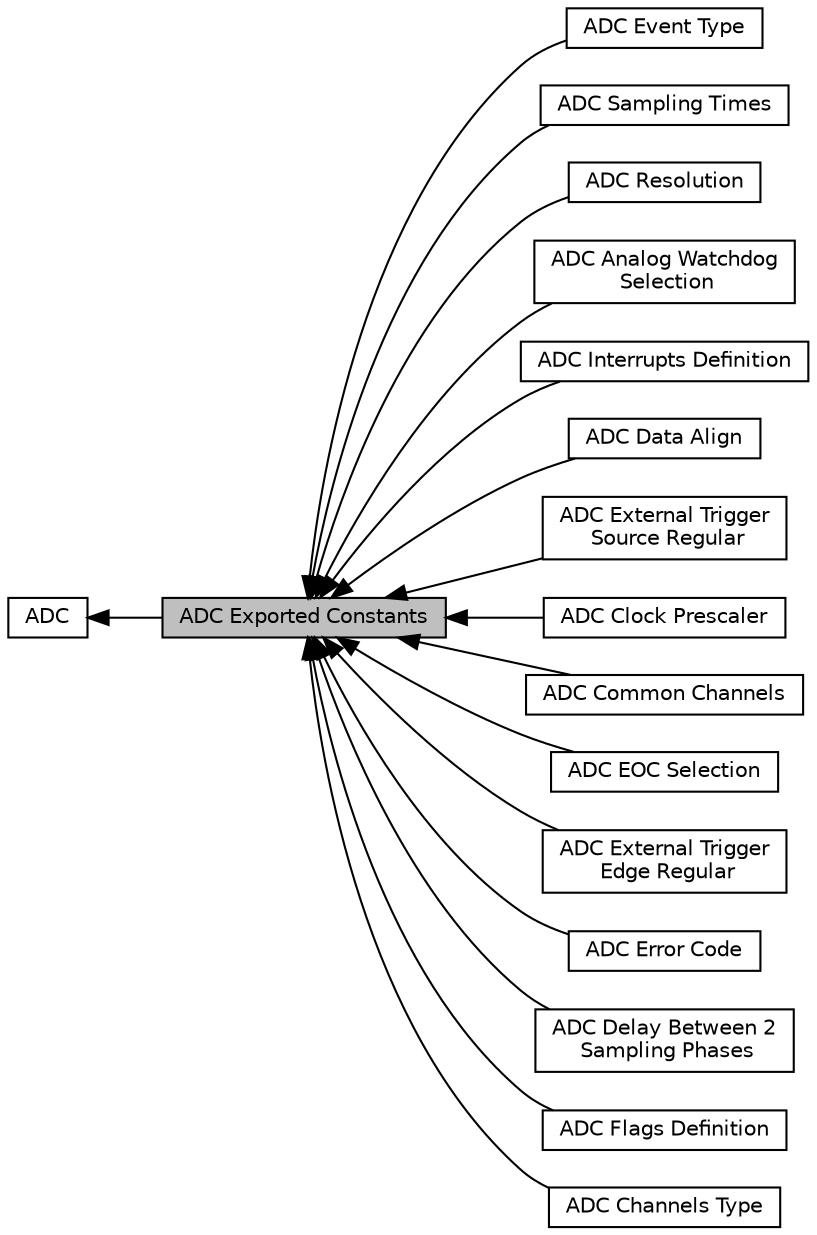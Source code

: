 digraph "ADC Exported Constants"
{
  edge [fontname="Helvetica",fontsize="10",labelfontname="Helvetica",labelfontsize="10"];
  node [fontname="Helvetica",fontsize="10",shape=box];
  rankdir=LR;
  Node13 [label="ADC Event Type",height=0.2,width=0.4,color="black", fillcolor="white", style="filled",URL="$group___a_d_c___event__type.html",tooltip=" "];
  Node11 [label="ADC Sampling Times",height=0.2,width=0.4,color="black", fillcolor="white", style="filled",URL="$group___a_d_c__sampling__times.html",tooltip=" "];
  Node6 [label="ADC Resolution",height=0.2,width=0.4,color="black", fillcolor="white", style="filled",URL="$group___a_d_c___resolution.html",tooltip=" "];
  Node14 [label="ADC Analog Watchdog\l Selection",height=0.2,width=0.4,color="black", fillcolor="white", style="filled",URL="$group___a_d_c__analog__watchdog__selection.html",tooltip=" "];
  Node15 [label="ADC Interrupts Definition",height=0.2,width=0.4,color="black", fillcolor="white", style="filled",URL="$group___a_d_c__interrupts__definition.html",tooltip=" "];
  Node9 [label="ADC Data Align",height=0.2,width=0.4,color="black", fillcolor="white", style="filled",URL="$group___a_d_c___data__align.html",tooltip=" "];
  Node8 [label="ADC External Trigger\l Source Regular",height=0.2,width=0.4,color="black", fillcolor="white", style="filled",URL="$group___a_d_c___external__trigger___source___regular.html",tooltip=" "];
  Node4 [label="ADC Clock Prescaler",height=0.2,width=0.4,color="black", fillcolor="white", style="filled",URL="$group___a_d_c___clock_prescaler.html",tooltip=" "];
  Node10 [label="ADC Common Channels",height=0.2,width=0.4,color="black", fillcolor="white", style="filled",URL="$group___a_d_c__channels.html",tooltip=" "];
  Node12 [label="ADC EOC Selection",height=0.2,width=0.4,color="black", fillcolor="white", style="filled",URL="$group___a_d_c___e_o_c_selection.html",tooltip=" "];
  Node7 [label="ADC External Trigger\l Edge Regular",height=0.2,width=0.4,color="black", fillcolor="white", style="filled",URL="$group___a_d_c___external__trigger__edge___regular.html",tooltip=" "];
  Node2 [label="ADC",height=0.2,width=0.4,color="black", fillcolor="white", style="filled",URL="$group___a_d_c.html",tooltip="ADC driver modules."];
  Node3 [label="ADC Error Code",height=0.2,width=0.4,color="black", fillcolor="white", style="filled",URL="$group___a_d_c___error___code.html",tooltip=" "];
  Node5 [label="ADC Delay Between 2\l Sampling Phases",height=0.2,width=0.4,color="black", fillcolor="white", style="filled",URL="$group___a_d_c__delay__between__2__sampling__phases.html",tooltip=" "];
  Node1 [label="ADC Exported Constants",height=0.2,width=0.4,color="black", fillcolor="grey75", style="filled", fontcolor="black",tooltip=" "];
  Node16 [label="ADC Flags Definition",height=0.2,width=0.4,color="black", fillcolor="white", style="filled",URL="$group___a_d_c__flags__definition.html",tooltip=" "];
  Node17 [label="ADC Channels Type",height=0.2,width=0.4,color="black", fillcolor="white", style="filled",URL="$group___a_d_c__channels__type.html",tooltip=" "];
  Node2->Node1 [shape=plaintext, dir="back", style="solid"];
  Node1->Node3 [shape=plaintext, dir="back", style="solid"];
  Node1->Node4 [shape=plaintext, dir="back", style="solid"];
  Node1->Node5 [shape=plaintext, dir="back", style="solid"];
  Node1->Node6 [shape=plaintext, dir="back", style="solid"];
  Node1->Node7 [shape=plaintext, dir="back", style="solid"];
  Node1->Node8 [shape=plaintext, dir="back", style="solid"];
  Node1->Node9 [shape=plaintext, dir="back", style="solid"];
  Node1->Node10 [shape=plaintext, dir="back", style="solid"];
  Node1->Node11 [shape=plaintext, dir="back", style="solid"];
  Node1->Node12 [shape=plaintext, dir="back", style="solid"];
  Node1->Node13 [shape=plaintext, dir="back", style="solid"];
  Node1->Node14 [shape=plaintext, dir="back", style="solid"];
  Node1->Node15 [shape=plaintext, dir="back", style="solid"];
  Node1->Node16 [shape=plaintext, dir="back", style="solid"];
  Node1->Node17 [shape=plaintext, dir="back", style="solid"];
}
